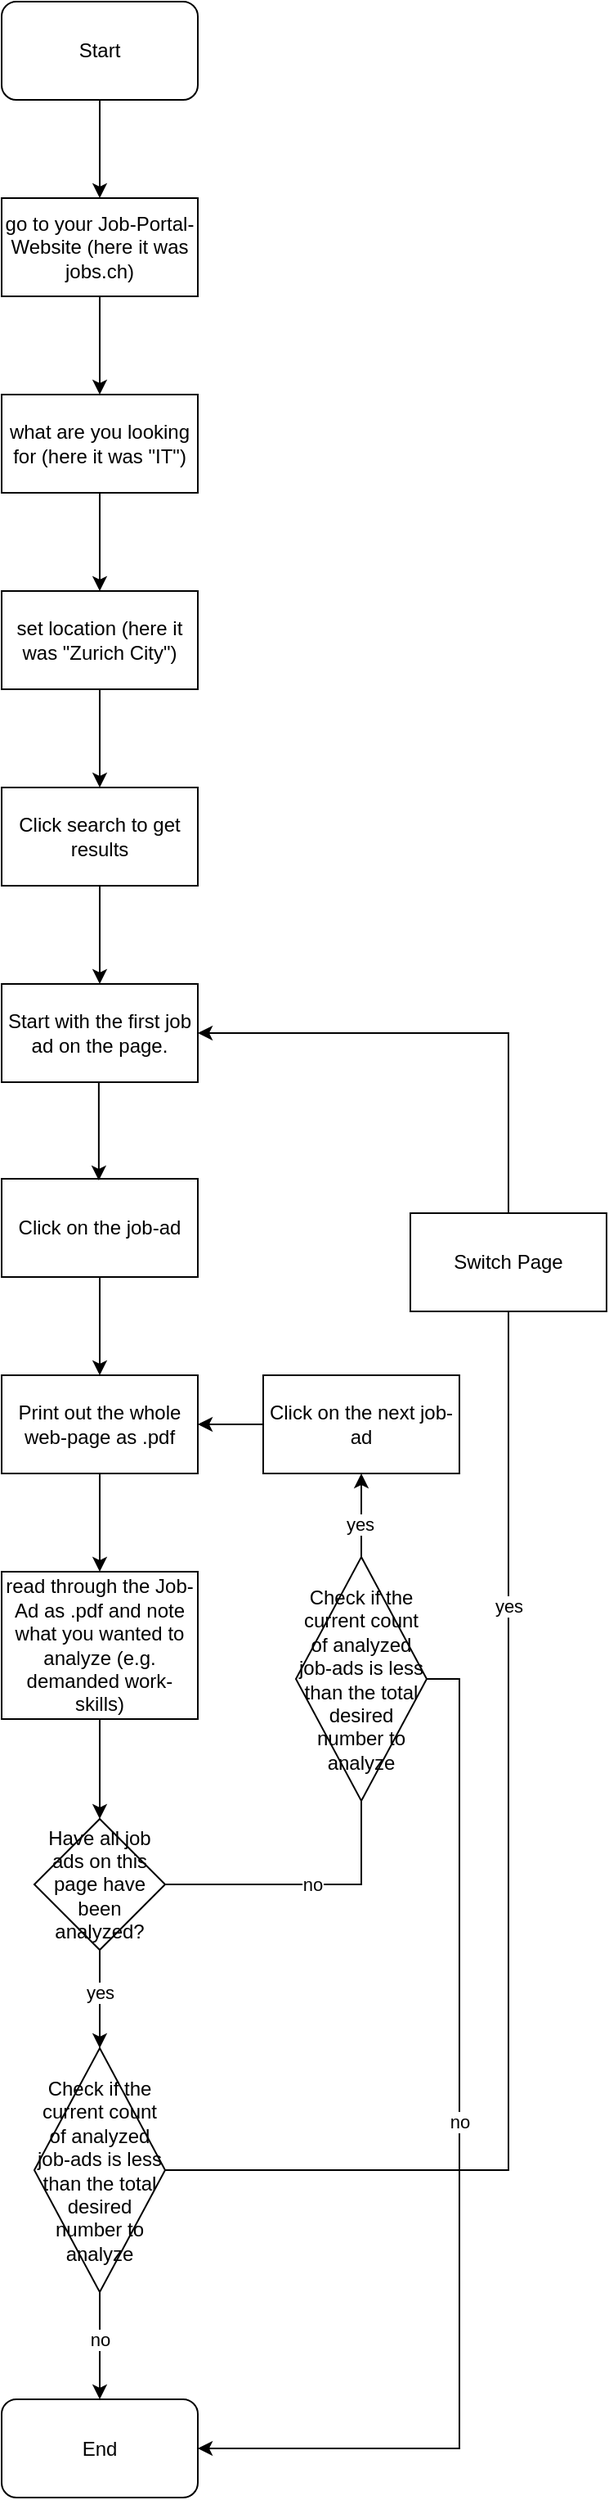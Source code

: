 <mxfile version="22.0.2" type="device">
  <diagram name="Seite-1" id="0LI1Y8Wc7NuOOd6hckuf">
    <mxGraphModel dx="2514" dy="1497" grid="1" gridSize="10" guides="1" tooltips="1" connect="1" arrows="1" fold="1" page="1" pageScale="1" pageWidth="827" pageHeight="1169" math="0" shadow="0">
      <root>
        <mxCell id="0" />
        <mxCell id="1" parent="0" />
        <mxCell id="SKR75D1-UtrBje3gi9Va-2" style="edgeStyle=orthogonalEdgeStyle;rounded=0;orthogonalLoop=1;jettySize=auto;html=1;exitX=0.5;exitY=1;exitDx=0;exitDy=0;" parent="1" source="SKR75D1-UtrBje3gi9Va-1" edge="1">
          <mxGeometry relative="1" as="geometry">
            <mxPoint x="60" y="240" as="targetPoint" />
          </mxGeometry>
        </mxCell>
        <mxCell id="SKR75D1-UtrBje3gi9Va-1" value="go to your Job-Portal-Website (here it was jobs.ch)" style="rounded=0;whiteSpace=wrap;html=1;" parent="1" vertex="1">
          <mxGeometry y="120" width="120" height="60" as="geometry" />
        </mxCell>
        <mxCell id="SKR75D1-UtrBje3gi9Va-3" value="what are you looking for (here it was &quot;IT&quot;)" style="rounded=0;whiteSpace=wrap;html=1;" parent="1" vertex="1">
          <mxGeometry y="240" width="120" height="60" as="geometry" />
        </mxCell>
        <mxCell id="SKR75D1-UtrBje3gi9Va-4" style="edgeStyle=orthogonalEdgeStyle;rounded=0;orthogonalLoop=1;jettySize=auto;html=1;exitX=0.5;exitY=1;exitDx=0;exitDy=0;" parent="1" edge="1">
          <mxGeometry relative="1" as="geometry">
            <mxPoint x="60" y="360" as="targetPoint" />
            <mxPoint x="60" y="300" as="sourcePoint" />
          </mxGeometry>
        </mxCell>
        <mxCell id="SKR75D1-UtrBje3gi9Va-5" value="set location (here it was &quot;Zurich City&quot;)" style="rounded=0;whiteSpace=wrap;html=1;" parent="1" vertex="1">
          <mxGeometry y="360" width="120" height="60" as="geometry" />
        </mxCell>
        <mxCell id="SKR75D1-UtrBje3gi9Va-6" style="edgeStyle=orthogonalEdgeStyle;rounded=0;orthogonalLoop=1;jettySize=auto;html=1;exitX=0.5;exitY=1;exitDx=0;exitDy=0;" parent="1" edge="1">
          <mxGeometry relative="1" as="geometry">
            <mxPoint x="60" y="480" as="targetPoint" />
            <mxPoint x="60" y="420" as="sourcePoint" />
          </mxGeometry>
        </mxCell>
        <mxCell id="SKR75D1-UtrBje3gi9Va-7" value="Click search to get results" style="rounded=0;whiteSpace=wrap;html=1;" parent="1" vertex="1">
          <mxGeometry y="480" width="120" height="60" as="geometry" />
        </mxCell>
        <mxCell id="SKR75D1-UtrBje3gi9Va-8" style="edgeStyle=orthogonalEdgeStyle;rounded=0;orthogonalLoop=1;jettySize=auto;html=1;exitX=0.5;exitY=1;exitDx=0;exitDy=0;" parent="1" edge="1">
          <mxGeometry relative="1" as="geometry">
            <mxPoint x="60" y="600" as="targetPoint" />
            <mxPoint x="60" y="540" as="sourcePoint" />
          </mxGeometry>
        </mxCell>
        <mxCell id="SKR75D1-UtrBje3gi9Va-9" value="Click on the job-ad" style="rounded=0;whiteSpace=wrap;html=1;" parent="1" vertex="1">
          <mxGeometry y="719" width="120" height="60" as="geometry" />
        </mxCell>
        <mxCell id="SKR75D1-UtrBje3gi9Va-10" style="edgeStyle=orthogonalEdgeStyle;rounded=0;orthogonalLoop=1;jettySize=auto;html=1;exitX=0.5;exitY=1;exitDx=0;exitDy=0;" parent="1" edge="1">
          <mxGeometry relative="1" as="geometry">
            <mxPoint x="60" y="839" as="targetPoint" />
            <mxPoint x="60" y="779" as="sourcePoint" />
          </mxGeometry>
        </mxCell>
        <mxCell id="SKR75D1-UtrBje3gi9Va-11" value="Print out the whole web-page as .pdf" style="rounded=0;whiteSpace=wrap;html=1;" parent="1" vertex="1">
          <mxGeometry y="839" width="120" height="60" as="geometry" />
        </mxCell>
        <mxCell id="SKR75D1-UtrBje3gi9Va-12" style="edgeStyle=orthogonalEdgeStyle;rounded=0;orthogonalLoop=1;jettySize=auto;html=1;exitX=0.5;exitY=1;exitDx=0;exitDy=0;" parent="1" edge="1">
          <mxGeometry relative="1" as="geometry">
            <mxPoint x="60" y="959" as="targetPoint" />
            <mxPoint x="60" y="899" as="sourcePoint" />
          </mxGeometry>
        </mxCell>
        <mxCell id="Pu00z1AnlpVAPWl3Adhg-3" style="edgeStyle=orthogonalEdgeStyle;rounded=0;orthogonalLoop=1;jettySize=auto;html=1;exitX=0.5;exitY=1;exitDx=0;exitDy=0;entryX=0.5;entryY=0;entryDx=0;entryDy=0;" edge="1" parent="1" source="SKR75D1-UtrBje3gi9Va-13" target="SKR75D1-UtrBje3gi9Va-25">
          <mxGeometry relative="1" as="geometry" />
        </mxCell>
        <mxCell id="SKR75D1-UtrBje3gi9Va-13" value="read through the Job-Ad as .pdf and note what you wanted to analyze (e.g. demanded work-skills)" style="rounded=0;whiteSpace=wrap;html=1;" parent="1" vertex="1">
          <mxGeometry y="959" width="120" height="90" as="geometry" />
        </mxCell>
        <mxCell id="SKR75D1-UtrBje3gi9Va-16" style="edgeStyle=orthogonalEdgeStyle;rounded=0;orthogonalLoop=1;jettySize=auto;html=1;exitX=0.5;exitY=1;exitDx=0;exitDy=0;" parent="1" edge="1">
          <mxGeometry relative="1" as="geometry">
            <mxPoint x="60" y="120" as="targetPoint" />
            <mxPoint x="60.0" y="60.0" as="sourcePoint" />
          </mxGeometry>
        </mxCell>
        <mxCell id="SKR75D1-UtrBje3gi9Va-18" value="Start" style="rounded=1;whiteSpace=wrap;html=1;" parent="1" vertex="1">
          <mxGeometry width="120" height="60" as="geometry" />
        </mxCell>
        <mxCell id="SKR75D1-UtrBje3gi9Va-21" value="End" style="rounded=1;whiteSpace=wrap;html=1;" parent="1" vertex="1">
          <mxGeometry y="1464.5" width="120" height="60" as="geometry" />
        </mxCell>
        <mxCell id="SKR75D1-UtrBje3gi9Va-23" value="Start with the first job ad on the page." style="rounded=0;whiteSpace=wrap;html=1;" parent="1" vertex="1">
          <mxGeometry y="600" width="120" height="60" as="geometry" />
        </mxCell>
        <mxCell id="SKR75D1-UtrBje3gi9Va-24" style="edgeStyle=orthogonalEdgeStyle;rounded=0;orthogonalLoop=1;jettySize=auto;html=1;exitX=0.5;exitY=1;exitDx=0;exitDy=0;" parent="1" edge="1">
          <mxGeometry relative="1" as="geometry">
            <mxPoint x="59.44" y="720" as="targetPoint" />
            <mxPoint x="59.44" y="660" as="sourcePoint" />
          </mxGeometry>
        </mxCell>
        <mxCell id="Pu00z1AnlpVAPWl3Adhg-6" style="edgeStyle=orthogonalEdgeStyle;rounded=0;orthogonalLoop=1;jettySize=auto;html=1;exitX=0.5;exitY=1;exitDx=0;exitDy=0;entryX=0.5;entryY=0;entryDx=0;entryDy=0;" edge="1" parent="1" source="SKR75D1-UtrBje3gi9Va-25" target="SKR75D1-UtrBje3gi9Va-28">
          <mxGeometry relative="1" as="geometry" />
        </mxCell>
        <mxCell id="Pu00z1AnlpVAPWl3Adhg-7" value="yes" style="edgeLabel;html=1;align=center;verticalAlign=middle;resizable=0;points=[];" vertex="1" connectable="0" parent="Pu00z1AnlpVAPWl3Adhg-6">
          <mxGeometry x="-0.138" relative="1" as="geometry">
            <mxPoint as="offset" />
          </mxGeometry>
        </mxCell>
        <mxCell id="Pu00z1AnlpVAPWl3Adhg-10" style="edgeStyle=orthogonalEdgeStyle;rounded=0;orthogonalLoop=1;jettySize=auto;html=1;exitX=1;exitY=0.5;exitDx=0;exitDy=0;entryX=0.5;entryY=1;entryDx=0;entryDy=0;" edge="1" parent="1" source="SKR75D1-UtrBje3gi9Va-25" target="Pu00z1AnlpVAPWl3Adhg-20">
          <mxGeometry relative="1" as="geometry">
            <mxPoint x="290" y="910" as="targetPoint" />
            <Array as="points">
              <mxPoint x="220" y="1150" />
            </Array>
          </mxGeometry>
        </mxCell>
        <mxCell id="Pu00z1AnlpVAPWl3Adhg-11" value="no" style="edgeLabel;html=1;align=center;verticalAlign=middle;resizable=0;points=[];" vertex="1" connectable="0" parent="Pu00z1AnlpVAPWl3Adhg-10">
          <mxGeometry x="-0.477" relative="1" as="geometry">
            <mxPoint x="-7" as="offset" />
          </mxGeometry>
        </mxCell>
        <mxCell id="Pu00z1AnlpVAPWl3Adhg-24" value="yes" style="edgeLabel;html=1;align=center;verticalAlign=middle;resizable=0;points=[];" vertex="1" connectable="0" parent="Pu00z1AnlpVAPWl3Adhg-10">
          <mxGeometry x="0.832" y="1" relative="1" as="geometry">
            <mxPoint as="offset" />
          </mxGeometry>
        </mxCell>
        <mxCell id="SKR75D1-UtrBje3gi9Va-25" value="Have all job ads on this page have been analyzed?" style="rhombus;whiteSpace=wrap;html=1;" parent="1" vertex="1">
          <mxGeometry x="20" y="1110" width="80" height="80" as="geometry" />
        </mxCell>
        <mxCell id="Pu00z1AnlpVAPWl3Adhg-2" style="edgeStyle=orthogonalEdgeStyle;rounded=0;orthogonalLoop=1;jettySize=auto;html=1;exitX=0.5;exitY=1;exitDx=0;exitDy=0;entryX=0.5;entryY=0;entryDx=0;entryDy=0;" edge="1" parent="1" source="SKR75D1-UtrBje3gi9Va-28" target="SKR75D1-UtrBje3gi9Va-21">
          <mxGeometry relative="1" as="geometry" />
        </mxCell>
        <mxCell id="Pu00z1AnlpVAPWl3Adhg-8" value="no" style="edgeLabel;html=1;align=center;verticalAlign=middle;resizable=0;points=[];" vertex="1" connectable="0" parent="Pu00z1AnlpVAPWl3Adhg-2">
          <mxGeometry x="-0.116" relative="1" as="geometry">
            <mxPoint as="offset" />
          </mxGeometry>
        </mxCell>
        <mxCell id="Pu00z1AnlpVAPWl3Adhg-16" style="edgeStyle=orthogonalEdgeStyle;rounded=0;orthogonalLoop=1;jettySize=auto;html=1;exitX=1;exitY=0.5;exitDx=0;exitDy=0;entryX=1;entryY=0.5;entryDx=0;entryDy=0;" edge="1" parent="1" source="SKR75D1-UtrBje3gi9Va-28" target="SKR75D1-UtrBje3gi9Va-23">
          <mxGeometry relative="1" as="geometry">
            <Array as="points">
              <mxPoint x="310" y="1324" />
              <mxPoint x="310" y="630" />
            </Array>
          </mxGeometry>
        </mxCell>
        <mxCell id="Pu00z1AnlpVAPWl3Adhg-17" value="yes" style="edgeLabel;html=1;align=center;verticalAlign=middle;resizable=0;points=[];" vertex="1" connectable="0" parent="Pu00z1AnlpVAPWl3Adhg-16">
          <mxGeometry x="0.011" relative="1" as="geometry">
            <mxPoint y="-1" as="offset" />
          </mxGeometry>
        </mxCell>
        <mxCell id="SKR75D1-UtrBje3gi9Va-28" value="Check if the current count of analyzed job-ads is less than the total desired number to analyze" style="rhombus;whiteSpace=wrap;html=1;" parent="1" vertex="1">
          <mxGeometry x="20" y="1250" width="80" height="149" as="geometry" />
        </mxCell>
        <mxCell id="Pu00z1AnlpVAPWl3Adhg-13" style="edgeStyle=orthogonalEdgeStyle;rounded=0;orthogonalLoop=1;jettySize=auto;html=1;exitX=1;exitY=0.5;exitDx=0;exitDy=0;entryX=1;entryY=0.5;entryDx=0;entryDy=0;" edge="1" parent="1" source="Pu00z1AnlpVAPWl3Adhg-12" target="SKR75D1-UtrBje3gi9Va-21">
          <mxGeometry relative="1" as="geometry" />
        </mxCell>
        <mxCell id="Pu00z1AnlpVAPWl3Adhg-14" value="no" style="edgeLabel;html=1;align=center;verticalAlign=middle;resizable=0;points=[];" vertex="1" connectable="0" parent="Pu00z1AnlpVAPWl3Adhg-13">
          <mxGeometry x="-0.107" relative="1" as="geometry">
            <mxPoint as="offset" />
          </mxGeometry>
        </mxCell>
        <mxCell id="Pu00z1AnlpVAPWl3Adhg-12" value="Check if the current count of analyzed job-ads is less than the total desired number to analyze" style="rhombus;whiteSpace=wrap;html=1;" vertex="1" parent="1">
          <mxGeometry x="180" y="950" width="80" height="149" as="geometry" />
        </mxCell>
        <mxCell id="Pu00z1AnlpVAPWl3Adhg-18" value="Switch Page" style="rounded=0;whiteSpace=wrap;html=1;" vertex="1" parent="1">
          <mxGeometry x="250" y="740" width="120" height="60" as="geometry" />
        </mxCell>
        <mxCell id="Pu00z1AnlpVAPWl3Adhg-22" style="edgeStyle=orthogonalEdgeStyle;rounded=0;orthogonalLoop=1;jettySize=auto;html=1;exitX=0;exitY=0.5;exitDx=0;exitDy=0;entryX=1;entryY=0.5;entryDx=0;entryDy=0;" edge="1" parent="1" source="Pu00z1AnlpVAPWl3Adhg-20" target="SKR75D1-UtrBje3gi9Va-11">
          <mxGeometry relative="1" as="geometry" />
        </mxCell>
        <mxCell id="Pu00z1AnlpVAPWl3Adhg-20" value="Click on the next job-ad" style="rounded=0;whiteSpace=wrap;html=1;" vertex="1" parent="1">
          <mxGeometry x="160" y="839" width="120" height="60" as="geometry" />
        </mxCell>
      </root>
    </mxGraphModel>
  </diagram>
</mxfile>
